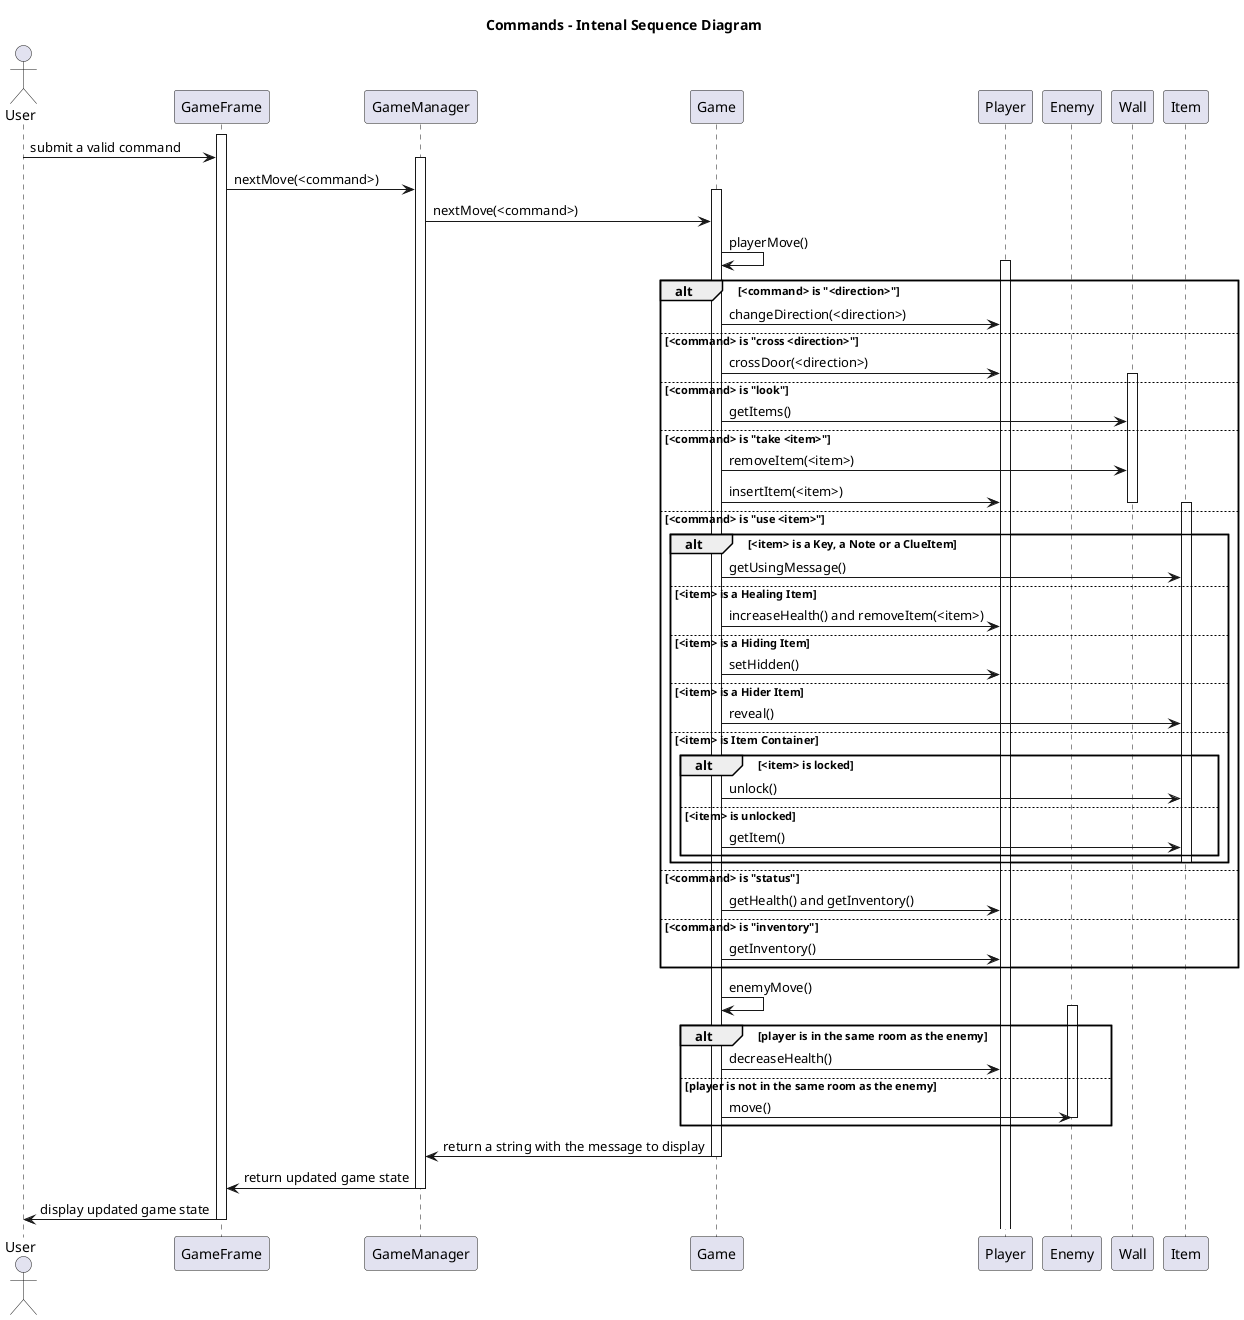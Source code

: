 @startuml CommandInternalSequenceDiagram

title Commands - Intenal Sequence Diagram

actor User
participant GameFrame
participant GameManager
participant Game
participant Player
participant Enemy
participant Wall
participant Item

activate GameFrame
User -> GameFrame : submit a valid command

activate GameManager
GameFrame -> GameManager : nextMove(<command>)
activate Game
GameManager -> Game : nextMove(<command>)

Game -> Game : playerMove()

activate Player
alt <command> is "<direction>"
    Game -> Player : changeDirection(<direction>)
else <command> is "cross <direction>"
    Game -> Player : crossDoor(<direction>)
else <command> is "look"
    activate Wall
    Game -> Wall : getItems()
else <command> is "take <item>"
    Game -> Wall : removeItem(<item>)
    Game -> Player : insertItem(<item>)
deactivate Wall
else <command> is "use <item>"
    activate Item
    alt <item> is a Key, a Note or a ClueItem
        Game -> Item : getUsingMessage()
    else <item> is a Healing Item
        Game -> Player : increaseHealth() and removeItem(<item>)
    else <item> is a Hiding Item
        Game -> Player : setHidden()
    else <item> is a Hider Item
        Game -> Item : reveal()
    else <item> is Item Container
        alt <item> is locked
            Game -> Item : unlock()
        else <item> is unlocked
            Game -> Item : getItem()
        end
    deactivate Item
    end
else <command> is "status"
    Game -> Player : getHealth() and getInventory()
else <command> is "inventory"
    Game -> Player : getInventory()
end

Game -> Game : enemyMove()
alt player is in the same room as the enemy
    activate Enemy
    Game -> Player: decreaseHealth()
else player is not in the same room as the enemy
    Game -> Enemy : move()
    deactivate Enemy
end

Game -> GameManager : return a string with the message to display
deactivate Game
GameManager -> GameFrame : return updated game state
deactivate GameManager
GameFrame -> User : display updated game state
deactivate GameFrame

@enduml